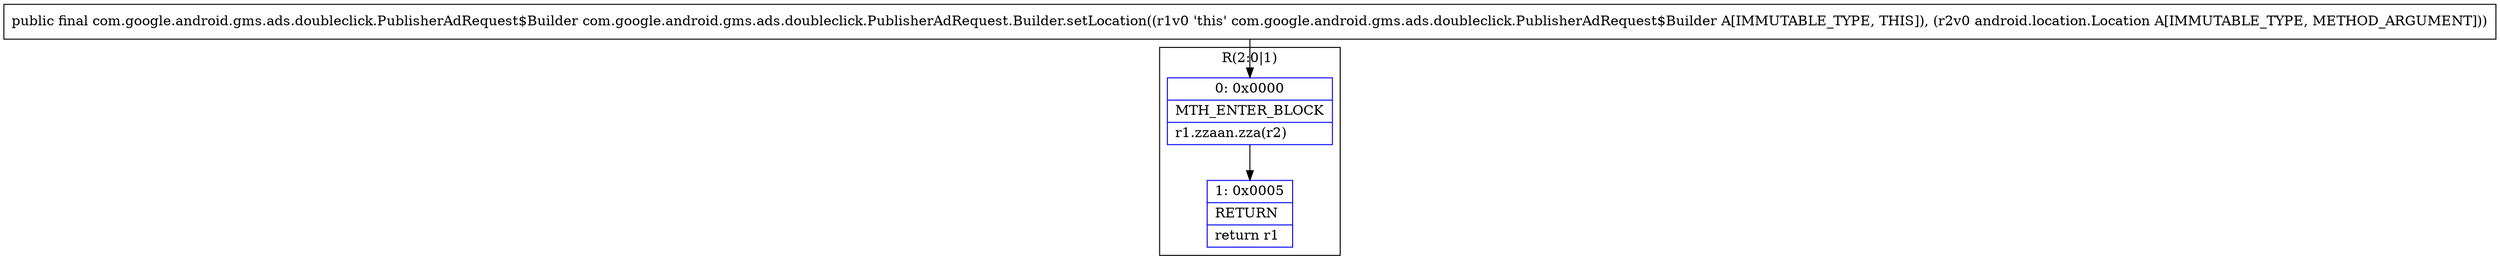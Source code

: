 digraph "CFG forcom.google.android.gms.ads.doubleclick.PublisherAdRequest.Builder.setLocation(Landroid\/location\/Location;)Lcom\/google\/android\/gms\/ads\/doubleclick\/PublisherAdRequest$Builder;" {
subgraph cluster_Region_1549482825 {
label = "R(2:0|1)";
node [shape=record,color=blue];
Node_0 [shape=record,label="{0\:\ 0x0000|MTH_ENTER_BLOCK\l|r1.zzaan.zza(r2)\l}"];
Node_1 [shape=record,label="{1\:\ 0x0005|RETURN\l|return r1\l}"];
}
MethodNode[shape=record,label="{public final com.google.android.gms.ads.doubleclick.PublisherAdRequest$Builder com.google.android.gms.ads.doubleclick.PublisherAdRequest.Builder.setLocation((r1v0 'this' com.google.android.gms.ads.doubleclick.PublisherAdRequest$Builder A[IMMUTABLE_TYPE, THIS]), (r2v0 android.location.Location A[IMMUTABLE_TYPE, METHOD_ARGUMENT])) }"];
MethodNode -> Node_0;
Node_0 -> Node_1;
}

